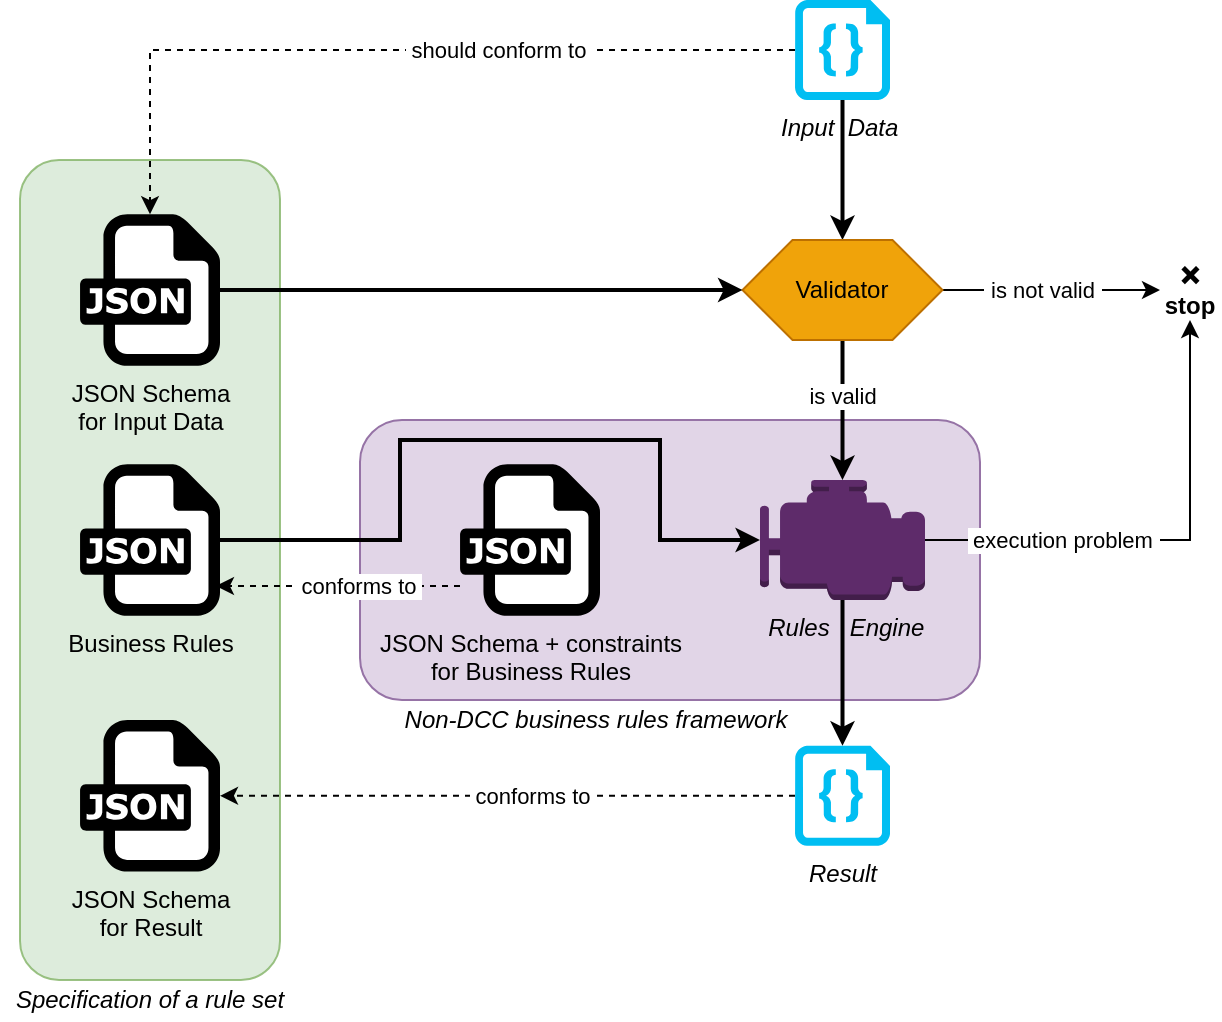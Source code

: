 <mxfile version="16.5.1" type="device"><diagram id="sSj183IfWD0TT-TxmVb-" name="Page-1"><mxGraphModel dx="1933" dy="822" grid="1" gridSize="10" guides="1" tooltips="1" connect="1" arrows="1" fold="1" page="1" pageScale="1" pageWidth="827" pageHeight="1169" math="0" shadow="0"><root><mxCell id="0"/><mxCell id="1" parent="0"/><mxCell id="3thHEvmNxAw1JgIPKIKk-9" value="" style="rounded=1;whiteSpace=wrap;html=1;fillColor=#e1d5e7;strokeColor=#9673a6;" vertex="1" parent="1"><mxGeometry x="80" y="250" width="310" height="140" as="geometry"/></mxCell><mxCell id="6-N2Qm7_1A1KHdfp1atr-17" value="" style="rounded=1;whiteSpace=wrap;html=1;opacity=80;fillColor=#d5e8d4;strokeColor=#82b366;" parent="1" vertex="1"><mxGeometry x="-90" y="120" width="130" height="410" as="geometry"/></mxCell><mxCell id="6-N2Qm7_1A1KHdfp1atr-4" style="edgeStyle=orthogonalEdgeStyle;rounded=0;orthogonalLoop=1;jettySize=auto;html=1;strokeWidth=2;" parent="1" source="6-N2Qm7_1A1KHdfp1atr-13" target="6-N2Qm7_1A1KHdfp1atr-2" edge="1"><mxGeometry relative="1" as="geometry"><mxPoint x="230" y="340" as="sourcePoint"/><Array as="points"><mxPoint x="100" y="310"/><mxPoint x="100" y="260"/><mxPoint x="230" y="260"/><mxPoint x="230" y="310"/></Array></mxGeometry></mxCell><mxCell id="6-N2Qm7_1A1KHdfp1atr-15" style="edgeStyle=orthogonalEdgeStyle;rounded=0;orthogonalLoop=1;jettySize=auto;html=1;exitX=0;exitY=0.5;exitDx=0;exitDy=0;exitPerimeter=0;strokeWidth=1;dashed=1;" parent="1" source="OvktzhXPOp4AU1dplYXa-6" target="6-N2Qm7_1A1KHdfp1atr-14" edge="1"><mxGeometry relative="1" as="geometry"/></mxCell><mxCell id="6-N2Qm7_1A1KHdfp1atr-16" value="&amp;nbsp;conforms to&amp;nbsp;" style="edgeLabel;html=1;align=center;verticalAlign=middle;resizable=0;points=[];" parent="6-N2Qm7_1A1KHdfp1atr-15" vertex="1" connectable="0"><mxGeometry x="-0.082" relative="1" as="geometry"><mxPoint as="offset"/></mxGeometry></mxCell><mxCell id="OvktzhXPOp4AU1dplYXa-6" value="&lt;i&gt;Result&lt;/i&gt;" style="verticalLabelPosition=bottom;html=1;verticalAlign=top;align=center;strokeColor=none;fillColor=#00BEF2;shape=mxgraph.azure.code_file;pointerEvents=1;" parent="1" vertex="1"><mxGeometry x="297.5" y="412.9" width="47.5" height="50" as="geometry"/></mxCell><mxCell id="6-N2Qm7_1A1KHdfp1atr-6" style="edgeStyle=orthogonalEdgeStyle;rounded=0;orthogonalLoop=1;jettySize=auto;html=1;exitX=0.5;exitY=1;exitDx=0;exitDy=0;exitPerimeter=0;entryX=0.5;entryY=0;entryDx=0;entryDy=0;strokeWidth=2;" parent="1" source="t_h9QgHWp8MEgUW7LpqM-1" target="6-N2Qm7_1A1KHdfp1atr-3" edge="1"><mxGeometry relative="1" as="geometry"/></mxCell><mxCell id="3thHEvmNxAw1JgIPKIKk-2" style="edgeStyle=orthogonalEdgeStyle;rounded=0;orthogonalLoop=1;jettySize=auto;html=1;exitX=0;exitY=0.5;exitDx=0;exitDy=0;exitPerimeter=0;dashed=1;" edge="1" parent="1" source="t_h9QgHWp8MEgUW7LpqM-1" target="6-N2Qm7_1A1KHdfp1atr-5"><mxGeometry relative="1" as="geometry"/></mxCell><mxCell id="3thHEvmNxAw1JgIPKIKk-3" value="&amp;nbsp;should conform to&amp;nbsp;" style="edgeLabel;html=1;align=center;verticalAlign=middle;resizable=0;points=[];" vertex="1" connectable="0" parent="3thHEvmNxAw1JgIPKIKk-2"><mxGeometry x="-0.157" relative="1" as="geometry"><mxPoint x="22" as="offset"/></mxGeometry></mxCell><mxCell id="t_h9QgHWp8MEgUW7LpqM-1" value="&lt;i&gt;Input&amp;nbsp; Data&amp;nbsp;&lt;/i&gt;" style="verticalLabelPosition=bottom;html=1;verticalAlign=top;align=center;strokeColor=none;fillColor=#00BEF2;shape=mxgraph.azure.code_file;pointerEvents=1;" parent="1" vertex="1"><mxGeometry x="297.5" y="40" width="47.5" height="50" as="geometry"/></mxCell><mxCell id="6-N2Qm7_1A1KHdfp1atr-9" style="edgeStyle=orthogonalEdgeStyle;rounded=0;orthogonalLoop=1;jettySize=auto;html=1;exitX=0.5;exitY=1;exitDx=0;exitDy=0;exitPerimeter=0;entryX=0.5;entryY=0;entryDx=0;entryDy=0;entryPerimeter=0;strokeWidth=2;" parent="1" source="6-N2Qm7_1A1KHdfp1atr-2" target="OvktzhXPOp4AU1dplYXa-6" edge="1"><mxGeometry relative="1" as="geometry"/></mxCell><mxCell id="6-N2Qm7_1A1KHdfp1atr-19" value="&amp;nbsp;execution problem&amp;nbsp;" style="edgeStyle=orthogonalEdgeStyle;rounded=0;orthogonalLoop=1;jettySize=auto;html=1;exitX=1;exitY=0.5;exitDx=0;exitDy=0;exitPerimeter=0;entryX=0.5;entryY=1;entryDx=0;entryDy=0;strokeWidth=1;" parent="1" source="6-N2Qm7_1A1KHdfp1atr-2" target="6-N2Qm7_1A1KHdfp1atr-18" edge="1"><mxGeometry x="-0.443" relative="1" as="geometry"><mxPoint x="1" as="offset"/></mxGeometry></mxCell><mxCell id="6-N2Qm7_1A1KHdfp1atr-2" value="&lt;i&gt;&amp;nbsp; Rules&amp;nbsp; &amp;nbsp;Engine&amp;nbsp;&lt;/i&gt;" style="outlineConnect=0;dashed=0;verticalLabelPosition=bottom;verticalAlign=top;align=center;html=1;shape=mxgraph.aws3.emr_engine;fillColor=#5E2B6A;gradientColor=none;" parent="1" vertex="1"><mxGeometry x="280" y="280" width="82.5" height="60" as="geometry"/></mxCell><mxCell id="6-N2Qm7_1A1KHdfp1atr-7" style="edgeStyle=orthogonalEdgeStyle;rounded=0;orthogonalLoop=1;jettySize=auto;html=1;exitX=0.5;exitY=1;exitDx=0;exitDy=0;entryX=0.5;entryY=0;entryDx=0;entryDy=0;entryPerimeter=0;strokeWidth=2;" parent="1" source="6-N2Qm7_1A1KHdfp1atr-3" target="6-N2Qm7_1A1KHdfp1atr-2" edge="1"><mxGeometry relative="1" as="geometry"/></mxCell><mxCell id="6-N2Qm7_1A1KHdfp1atr-10" value="is valid" style="edgeLabel;html=1;align=center;verticalAlign=middle;resizable=0;points=[];" parent="6-N2Qm7_1A1KHdfp1atr-7" vertex="1" connectable="0"><mxGeometry x="-0.2" y="-1" relative="1" as="geometry"><mxPoint as="offset"/></mxGeometry></mxCell><mxCell id="6-N2Qm7_1A1KHdfp1atr-11" style="edgeStyle=orthogonalEdgeStyle;rounded=0;orthogonalLoop=1;jettySize=auto;html=1;exitX=1;exitY=0.5;exitDx=0;exitDy=0;strokeWidth=1;" parent="1" source="6-N2Qm7_1A1KHdfp1atr-3" edge="1"><mxGeometry relative="1" as="geometry"><mxPoint x="480" y="185" as="targetPoint"/></mxGeometry></mxCell><mxCell id="6-N2Qm7_1A1KHdfp1atr-12" value="&amp;nbsp;is not valid&amp;nbsp;" style="edgeLabel;html=1;align=center;verticalAlign=middle;resizable=0;points=[];" parent="6-N2Qm7_1A1KHdfp1atr-11" vertex="1" connectable="0"><mxGeometry x="-0.193" y="1" relative="1" as="geometry"><mxPoint x="5" y="1" as="offset"/></mxGeometry></mxCell><mxCell id="6-N2Qm7_1A1KHdfp1atr-3" value="Validator" style="shape=hexagon;perimeter=hexagonPerimeter2;whiteSpace=wrap;html=1;size=0.25;fillColor=#f0a30a;strokeColor=#BD7000;fontColor=#000000;" parent="1" vertex="1"><mxGeometry x="271.25" y="160" width="100" height="50" as="geometry"/></mxCell><mxCell id="6-N2Qm7_1A1KHdfp1atr-8" value="" style="edgeStyle=orthogonalEdgeStyle;rounded=0;orthogonalLoop=1;jettySize=auto;html=1;strokeWidth=2;" parent="1" source="6-N2Qm7_1A1KHdfp1atr-5" target="6-N2Qm7_1A1KHdfp1atr-3" edge="1"><mxGeometry relative="1" as="geometry"/></mxCell><mxCell id="6-N2Qm7_1A1KHdfp1atr-5" value="JSON Schema&lt;br&gt;for Input Data" style="dashed=0;outlineConnect=0;html=1;align=center;labelPosition=center;verticalLabelPosition=bottom;verticalAlign=top;shape=mxgraph.weblogos.json" parent="1" vertex="1"><mxGeometry x="-60" y="147.1" width="70" height="75.8" as="geometry"/></mxCell><mxCell id="6-N2Qm7_1A1KHdfp1atr-13" value="Business Rules" style="dashed=0;outlineConnect=0;html=1;align=center;labelPosition=center;verticalLabelPosition=bottom;verticalAlign=top;shape=mxgraph.weblogos.json" parent="1" vertex="1"><mxGeometry x="-60" y="272.1" width="70" height="75.8" as="geometry"/></mxCell><mxCell id="6-N2Qm7_1A1KHdfp1atr-14" value="JSON Schema&lt;br&gt;for Result" style="dashed=0;outlineConnect=0;html=1;align=center;labelPosition=center;verticalLabelPosition=bottom;verticalAlign=top;shape=mxgraph.weblogos.json" parent="1" vertex="1"><mxGeometry x="-60" y="400" width="70" height="75.8" as="geometry"/></mxCell><mxCell id="6-N2Qm7_1A1KHdfp1atr-18" value="&lt;b&gt;❌ stop&lt;/b&gt;" style="text;html=1;strokeColor=none;fillColor=none;align=center;verticalAlign=middle;whiteSpace=wrap;rounded=0;opacity=80;" parent="1" vertex="1"><mxGeometry x="480" y="170" width="30" height="30" as="geometry"/></mxCell><mxCell id="3thHEvmNxAw1JgIPKIKk-7" value="" style="edgeStyle=orthogonalEdgeStyle;rounded=0;orthogonalLoop=1;jettySize=auto;html=1;dashed=1;entryX=0.971;entryY=0.803;entryDx=0;entryDy=0;entryPerimeter=0;" edge="1" parent="1" source="3thHEvmNxAw1JgIPKIKk-1" target="6-N2Qm7_1A1KHdfp1atr-13"><mxGeometry relative="1" as="geometry"><Array as="points"><mxPoint x="100" y="333"/><mxPoint x="100" y="333"/></Array></mxGeometry></mxCell><mxCell id="3thHEvmNxAw1JgIPKIKk-8" value="&amp;nbsp;conforms to&amp;nbsp;" style="edgeLabel;html=1;align=center;verticalAlign=middle;resizable=0;points=[];" vertex="1" connectable="0" parent="3thHEvmNxAw1JgIPKIKk-7"><mxGeometry x="-0.164" relative="1" as="geometry"><mxPoint as="offset"/></mxGeometry></mxCell><mxCell id="3thHEvmNxAw1JgIPKIKk-1" value="JSON Schema + constraints&lt;br&gt;for Business Rules" style="dashed=0;outlineConnect=0;html=1;align=center;labelPosition=center;verticalLabelPosition=bottom;verticalAlign=top;shape=mxgraph.weblogos.json" vertex="1" parent="1"><mxGeometry x="130" y="272.1" width="70" height="75.8" as="geometry"/></mxCell><mxCell id="3thHEvmNxAw1JgIPKIKk-4" value="&lt;i&gt;Specification of a rule set&lt;/i&gt;" style="text;html=1;strokeColor=none;fillColor=none;align=center;verticalAlign=middle;whiteSpace=wrap;rounded=0;" vertex="1" parent="1"><mxGeometry x="-100" y="530" width="150" height="20" as="geometry"/></mxCell><mxCell id="3thHEvmNxAw1JgIPKIKk-10" value="&lt;i&gt;Non-DCC business rules framework&lt;/i&gt;" style="text;html=1;strokeColor=none;fillColor=none;align=center;verticalAlign=middle;whiteSpace=wrap;rounded=0;" vertex="1" parent="1"><mxGeometry x="97.5" y="390" width="200" height="20" as="geometry"/></mxCell></root></mxGraphModel></diagram></mxfile>